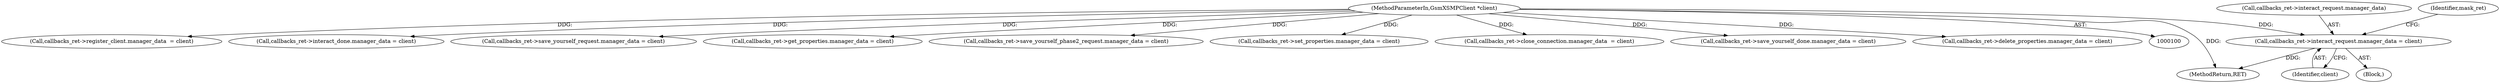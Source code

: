 digraph "0_gnome-session_b0dc999e0b45355314616321dbb6cb71e729fc9d_0@pointer" {
"1000153" [label="(Call,callbacks_ret->interact_request.manager_data = client)"];
"1000101" [label="(MethodParameterIn,GsmXSMPClient *client)"];
"1000153" [label="(Call,callbacks_ret->interact_request.manager_data = client)"];
"1000159" [label="(Identifier,client)"];
"1000304" [label="(MethodReturn,RET)"];
"1000135" [label="(Call,callbacks_ret->register_client.manager_data  = client)"];
"1000171" [label="(Call,callbacks_ret->interact_done.manager_data = client)"];
"1000189" [label="(Call,callbacks_ret->save_yourself_request.manager_data = client)"];
"1000105" [label="(Block,)"];
"1000101" [label="(MethodParameterIn,GsmXSMPClient *client)"];
"1000297" [label="(Call,callbacks_ret->get_properties.manager_data = client)"];
"1000207" [label="(Call,callbacks_ret->save_yourself_phase2_request.manager_data = client)"];
"1000261" [label="(Call,callbacks_ret->set_properties.manager_data = client)"];
"1000243" [label="(Call,callbacks_ret->close_connection.manager_data  = client)"];
"1000225" [label="(Call,callbacks_ret->save_yourself_done.manager_data = client)"];
"1000154" [label="(Call,callbacks_ret->interact_request.manager_data)"];
"1000162" [label="(Identifier,mask_ret)"];
"1000279" [label="(Call,callbacks_ret->delete_properties.manager_data = client)"];
"1000153" -> "1000105"  [label="AST: "];
"1000153" -> "1000159"  [label="CFG: "];
"1000154" -> "1000153"  [label="AST: "];
"1000159" -> "1000153"  [label="AST: "];
"1000162" -> "1000153"  [label="CFG: "];
"1000153" -> "1000304"  [label="DDG: "];
"1000101" -> "1000153"  [label="DDG: "];
"1000101" -> "1000100"  [label="AST: "];
"1000101" -> "1000304"  [label="DDG: "];
"1000101" -> "1000135"  [label="DDG: "];
"1000101" -> "1000171"  [label="DDG: "];
"1000101" -> "1000189"  [label="DDG: "];
"1000101" -> "1000207"  [label="DDG: "];
"1000101" -> "1000225"  [label="DDG: "];
"1000101" -> "1000243"  [label="DDG: "];
"1000101" -> "1000261"  [label="DDG: "];
"1000101" -> "1000279"  [label="DDG: "];
"1000101" -> "1000297"  [label="DDG: "];
}
